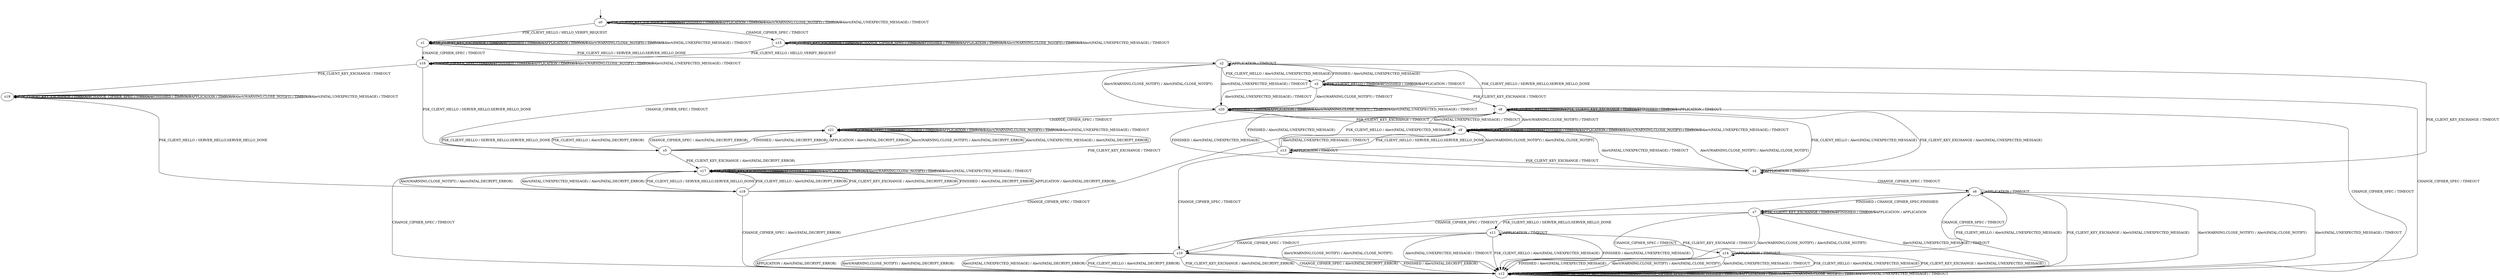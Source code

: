 digraph h5 {
s0 [label="s0"];
s1 [label="s1"];
s2 [label="s2"];
s3 [label="s3"];
s4 [label="s4"];
s5 [label="s5"];
s6 [label="s6"];
s7 [label="s7"];
s8 [label="s8"];
s9 [label="s9"];
s10 [label="s10"];
s11 [label="s11"];
s12 [label="s12"];
s13 [label="s13"];
s14 [label="s14"];
s15 [label="s15"];
s16 [label="s16"];
s17 [label="s17"];
s18 [label="s18"];
s19 [label="s19"];
s20 [label="s20"];
s21 [label="s21"];
s0 -> s1 [label="PSK_CLIENT_HELLO / HELLO_VERIFY_REQUEST"];
s0 -> s0 [label="PSK_CLIENT_KEY_EXCHANGE / TIMEOUT"];
s0 -> s15 [label="CHANGE_CIPHER_SPEC / TIMEOUT"];
s0 -> s0 [label="FINISHED / TIMEOUT"];
s0 -> s0 [label="APPLICATION / TIMEOUT"];
s0 -> s0 [label="Alert(WARNING,CLOSE_NOTIFY) / TIMEOUT"];
s0 -> s0 [label="Alert(FATAL,UNEXPECTED_MESSAGE) / TIMEOUT"];
s1 -> s2 [label="PSK_CLIENT_HELLO / SERVER_HELLO,SERVER_HELLO_DONE"];
s1 -> s1 [label="PSK_CLIENT_KEY_EXCHANGE / TIMEOUT"];
s1 -> s16 [label="CHANGE_CIPHER_SPEC / TIMEOUT"];
s1 -> s1 [label="FINISHED / TIMEOUT"];
s1 -> s1 [label="APPLICATION / TIMEOUT"];
s1 -> s1 [label="Alert(WARNING,CLOSE_NOTIFY) / TIMEOUT"];
s1 -> s1 [label="Alert(FATAL,UNEXPECTED_MESSAGE) / TIMEOUT"];
s2 -> s3 [label="PSK_CLIENT_HELLO / Alert(FATAL,UNEXPECTED_MESSAGE)"];
s2 -> s4 [label="PSK_CLIENT_KEY_EXCHANGE / TIMEOUT"];
s2 -> s5 [label="CHANGE_CIPHER_SPEC / TIMEOUT"];
s2 -> s3 [label="FINISHED / Alert(FATAL,UNEXPECTED_MESSAGE)"];
s2 -> s2 [label="APPLICATION / TIMEOUT"];
s2 -> s20 [label="Alert(WARNING,CLOSE_NOTIFY) / Alert(FATAL,CLOSE_NOTIFY)"];
s2 -> s20 [label="Alert(FATAL,UNEXPECTED_MESSAGE) / TIMEOUT"];
s3 -> s3 [label="PSK_CLIENT_HELLO / TIMEOUT"];
s3 -> s8 [label="PSK_CLIENT_KEY_EXCHANGE / TIMEOUT"];
s3 -> s12 [label="CHANGE_CIPHER_SPEC / TIMEOUT"];
s3 -> s3 [label="FINISHED / TIMEOUT"];
s3 -> s3 [label="APPLICATION / TIMEOUT"];
s3 -> s20 [label="Alert(WARNING,CLOSE_NOTIFY) / TIMEOUT"];
s3 -> s20 [label="Alert(FATAL,UNEXPECTED_MESSAGE) / TIMEOUT"];
s4 -> s8 [label="PSK_CLIENT_HELLO / Alert(FATAL,UNEXPECTED_MESSAGE)"];
s4 -> s8 [label="PSK_CLIENT_KEY_EXCHANGE / Alert(FATAL,UNEXPECTED_MESSAGE)"];
s4 -> s6 [label="CHANGE_CIPHER_SPEC / TIMEOUT"];
s4 -> s8 [label="FINISHED / Alert(FATAL,UNEXPECTED_MESSAGE)"];
s4 -> s4 [label="APPLICATION / TIMEOUT"];
s4 -> s9 [label="Alert(WARNING,CLOSE_NOTIFY) / Alert(FATAL,CLOSE_NOTIFY)"];
s4 -> s9 [label="Alert(FATAL,UNEXPECTED_MESSAGE) / TIMEOUT"];
s5 -> s21 [label="PSK_CLIENT_HELLO / Alert(FATAL,DECRYPT_ERROR)"];
s5 -> s17 [label="PSK_CLIENT_KEY_EXCHANGE / Alert(FATAL,DECRYPT_ERROR)"];
s5 -> s21 [label="CHANGE_CIPHER_SPEC / Alert(FATAL,DECRYPT_ERROR)"];
s5 -> s21 [label="FINISHED / Alert(FATAL,DECRYPT_ERROR)"];
s5 -> s21 [label="APPLICATION / Alert(FATAL,DECRYPT_ERROR)"];
s5 -> s21 [label="Alert(WARNING,CLOSE_NOTIFY) / Alert(FATAL,DECRYPT_ERROR)"];
s5 -> s21 [label="Alert(FATAL,UNEXPECTED_MESSAGE) / Alert(FATAL,DECRYPT_ERROR)"];
s6 -> s12 [label="PSK_CLIENT_HELLO / Alert(FATAL,UNEXPECTED_MESSAGE)"];
s6 -> s12 [label="PSK_CLIENT_KEY_EXCHANGE / Alert(FATAL,UNEXPECTED_MESSAGE)"];
s6 -> s10 [label="CHANGE_CIPHER_SPEC / TIMEOUT"];
s6 -> s7 [label="FINISHED / CHANGE_CIPHER_SPEC,FINISHED"];
s6 -> s6 [label="APPLICATION / TIMEOUT"];
s6 -> s12 [label="Alert(WARNING,CLOSE_NOTIFY) / Alert(FATAL,CLOSE_NOTIFY)"];
s6 -> s12 [label="Alert(FATAL,UNEXPECTED_MESSAGE) / TIMEOUT"];
s7 -> s11 [label="PSK_CLIENT_HELLO / SERVER_HELLO,SERVER_HELLO_DONE"];
s7 -> s7 [label="PSK_CLIENT_KEY_EXCHANGE / TIMEOUT"];
s7 -> s12 [label="CHANGE_CIPHER_SPEC / TIMEOUT"];
s7 -> s7 [label="FINISHED / TIMEOUT"];
s7 -> s7 [label="APPLICATION / APPLICATION"];
s7 -> s12 [label="Alert(WARNING,CLOSE_NOTIFY) / Alert(FATAL,CLOSE_NOTIFY)"];
s7 -> s12 [label="Alert(FATAL,UNEXPECTED_MESSAGE) / TIMEOUT"];
s8 -> s8 [label="PSK_CLIENT_HELLO / TIMEOUT"];
s8 -> s8 [label="PSK_CLIENT_KEY_EXCHANGE / TIMEOUT"];
s8 -> s12 [label="CHANGE_CIPHER_SPEC / TIMEOUT"];
s8 -> s8 [label="FINISHED / TIMEOUT"];
s8 -> s8 [label="APPLICATION / TIMEOUT"];
s8 -> s9 [label="Alert(WARNING,CLOSE_NOTIFY) / TIMEOUT"];
s8 -> s9 [label="Alert(FATAL,UNEXPECTED_MESSAGE) / TIMEOUT"];
s9 -> s13 [label="PSK_CLIENT_HELLO / SERVER_HELLO,SERVER_HELLO_DONE"];
s9 -> s9 [label="PSK_CLIENT_KEY_EXCHANGE / TIMEOUT"];
s9 -> s12 [label="CHANGE_CIPHER_SPEC / TIMEOUT"];
s9 -> s9 [label="FINISHED / TIMEOUT"];
s9 -> s9 [label="APPLICATION / TIMEOUT"];
s9 -> s9 [label="Alert(WARNING,CLOSE_NOTIFY) / TIMEOUT"];
s9 -> s9 [label="Alert(FATAL,UNEXPECTED_MESSAGE) / TIMEOUT"];
s10 -> s12 [label="PSK_CLIENT_HELLO / Alert(FATAL,DECRYPT_ERROR)"];
s10 -> s12 [label="PSK_CLIENT_KEY_EXCHANGE / Alert(FATAL,DECRYPT_ERROR)"];
s10 -> s12 [label="CHANGE_CIPHER_SPEC / Alert(FATAL,DECRYPT_ERROR)"];
s10 -> s12 [label="FINISHED / Alert(FATAL,DECRYPT_ERROR)"];
s10 -> s12 [label="APPLICATION / Alert(FATAL,DECRYPT_ERROR)"];
s10 -> s12 [label="Alert(WARNING,CLOSE_NOTIFY) / Alert(FATAL,DECRYPT_ERROR)"];
s10 -> s12 [label="Alert(FATAL,UNEXPECTED_MESSAGE) / Alert(FATAL,DECRYPT_ERROR)"];
s11 -> s12 [label="PSK_CLIENT_HELLO / Alert(FATAL,UNEXPECTED_MESSAGE)"];
s11 -> s14 [label="PSK_CLIENT_KEY_EXCHANGE / TIMEOUT"];
s11 -> s10 [label="CHANGE_CIPHER_SPEC / TIMEOUT"];
s11 -> s12 [label="FINISHED / Alert(FATAL,UNEXPECTED_MESSAGE)"];
s11 -> s11 [label="APPLICATION / TIMEOUT"];
s11 -> s12 [label="Alert(WARNING,CLOSE_NOTIFY) / Alert(FATAL,CLOSE_NOTIFY)"];
s11 -> s12 [label="Alert(FATAL,UNEXPECTED_MESSAGE) / TIMEOUT"];
s12 -> s12 [label="PSK_CLIENT_HELLO / TIMEOUT"];
s12 -> s12 [label="PSK_CLIENT_KEY_EXCHANGE / TIMEOUT"];
s12 -> s12 [label="CHANGE_CIPHER_SPEC / TIMEOUT"];
s12 -> s12 [label="FINISHED / TIMEOUT"];
s12 -> s12 [label="APPLICATION / TIMEOUT"];
s12 -> s12 [label="Alert(WARNING,CLOSE_NOTIFY) / TIMEOUT"];
s12 -> s12 [label="Alert(FATAL,UNEXPECTED_MESSAGE) / TIMEOUT"];
s13 -> s8 [label="PSK_CLIENT_HELLO / Alert(FATAL,UNEXPECTED_MESSAGE)"];
s13 -> s4 [label="PSK_CLIENT_KEY_EXCHANGE / TIMEOUT"];
s13 -> s10 [label="CHANGE_CIPHER_SPEC / TIMEOUT"];
s13 -> s8 [label="FINISHED / Alert(FATAL,UNEXPECTED_MESSAGE)"];
s13 -> s13 [label="APPLICATION / TIMEOUT"];
s13 -> s9 [label="Alert(WARNING,CLOSE_NOTIFY) / Alert(FATAL,CLOSE_NOTIFY)"];
s13 -> s9 [label="Alert(FATAL,UNEXPECTED_MESSAGE) / TIMEOUT"];
s14 -> s12 [label="PSK_CLIENT_HELLO / Alert(FATAL,UNEXPECTED_MESSAGE)"];
s14 -> s12 [label="PSK_CLIENT_KEY_EXCHANGE / Alert(FATAL,UNEXPECTED_MESSAGE)"];
s14 -> s6 [label="CHANGE_CIPHER_SPEC / TIMEOUT"];
s14 -> s12 [label="FINISHED / Alert(FATAL,UNEXPECTED_MESSAGE)"];
s14 -> s14 [label="APPLICATION / TIMEOUT"];
s14 -> s12 [label="Alert(WARNING,CLOSE_NOTIFY) / Alert(FATAL,CLOSE_NOTIFY)"];
s14 -> s12 [label="Alert(FATAL,UNEXPECTED_MESSAGE) / TIMEOUT"];
s15 -> s16 [label="PSK_CLIENT_HELLO / HELLO_VERIFY_REQUEST"];
s15 -> s15 [label="PSK_CLIENT_KEY_EXCHANGE / TIMEOUT"];
s15 -> s15 [label="CHANGE_CIPHER_SPEC / TIMEOUT"];
s15 -> s15 [label="FINISHED / TIMEOUT"];
s15 -> s15 [label="APPLICATION / TIMEOUT"];
s15 -> s15 [label="Alert(WARNING,CLOSE_NOTIFY) / TIMEOUT"];
s15 -> s15 [label="Alert(FATAL,UNEXPECTED_MESSAGE) / TIMEOUT"];
s16 -> s5 [label="PSK_CLIENT_HELLO / SERVER_HELLO,SERVER_HELLO_DONE"];
s16 -> s19 [label="PSK_CLIENT_KEY_EXCHANGE / TIMEOUT"];
s16 -> s16 [label="CHANGE_CIPHER_SPEC / TIMEOUT"];
s16 -> s16 [label="FINISHED / TIMEOUT"];
s16 -> s16 [label="APPLICATION / TIMEOUT"];
s16 -> s16 [label="Alert(WARNING,CLOSE_NOTIFY) / TIMEOUT"];
s16 -> s16 [label="Alert(FATAL,UNEXPECTED_MESSAGE) / TIMEOUT"];
s17 -> s18 [label="PSK_CLIENT_HELLO / SERVER_HELLO,SERVER_HELLO_DONE"];
s17 -> s17 [label="PSK_CLIENT_KEY_EXCHANGE / TIMEOUT"];
s17 -> s12 [label="CHANGE_CIPHER_SPEC / TIMEOUT"];
s17 -> s17 [label="FINISHED / TIMEOUT"];
s17 -> s17 [label="APPLICATION / TIMEOUT"];
s17 -> s17 [label="Alert(WARNING,CLOSE_NOTIFY) / TIMEOUT"];
s17 -> s17 [label="Alert(FATAL,UNEXPECTED_MESSAGE) / TIMEOUT"];
s18 -> s17 [label="PSK_CLIENT_HELLO / Alert(FATAL,DECRYPT_ERROR)"];
s18 -> s17 [label="PSK_CLIENT_KEY_EXCHANGE / Alert(FATAL,DECRYPT_ERROR)"];
s18 -> s12 [label="CHANGE_CIPHER_SPEC / Alert(FATAL,DECRYPT_ERROR)"];
s18 -> s17 [label="FINISHED / Alert(FATAL,DECRYPT_ERROR)"];
s18 -> s17 [label="APPLICATION / Alert(FATAL,DECRYPT_ERROR)"];
s18 -> s17 [label="Alert(WARNING,CLOSE_NOTIFY) / Alert(FATAL,DECRYPT_ERROR)"];
s18 -> s17 [label="Alert(FATAL,UNEXPECTED_MESSAGE) / Alert(FATAL,DECRYPT_ERROR)"];
s19 -> s18 [label="PSK_CLIENT_HELLO / SERVER_HELLO,SERVER_HELLO_DONE"];
s19 -> s19 [label="PSK_CLIENT_KEY_EXCHANGE / TIMEOUT"];
s19 -> s19 [label="CHANGE_CIPHER_SPEC / TIMEOUT"];
s19 -> s19 [label="FINISHED / TIMEOUT"];
s19 -> s19 [label="APPLICATION / TIMEOUT"];
s19 -> s19 [label="Alert(WARNING,CLOSE_NOTIFY) / TIMEOUT"];
s19 -> s19 [label="Alert(FATAL,UNEXPECTED_MESSAGE) / TIMEOUT"];
s20 -> s2 [label="PSK_CLIENT_HELLO / SERVER_HELLO,SERVER_HELLO_DONE"];
s20 -> s9 [label="PSK_CLIENT_KEY_EXCHANGE / TIMEOUT"];
s20 -> s21 [label="CHANGE_CIPHER_SPEC / TIMEOUT"];
s20 -> s20 [label="FINISHED / TIMEOUT"];
s20 -> s20 [label="APPLICATION / TIMEOUT"];
s20 -> s20 [label="Alert(WARNING,CLOSE_NOTIFY) / TIMEOUT"];
s20 -> s20 [label="Alert(FATAL,UNEXPECTED_MESSAGE) / TIMEOUT"];
s21 -> s5 [label="PSK_CLIENT_HELLO / SERVER_HELLO,SERVER_HELLO_DONE"];
s21 -> s17 [label="PSK_CLIENT_KEY_EXCHANGE / TIMEOUT"];
s21 -> s21 [label="CHANGE_CIPHER_SPEC / TIMEOUT"];
s21 -> s21 [label="FINISHED / TIMEOUT"];
s21 -> s21 [label="APPLICATION / TIMEOUT"];
s21 -> s21 [label="Alert(WARNING,CLOSE_NOTIFY) / TIMEOUT"];
s21 -> s21 [label="Alert(FATAL,UNEXPECTED_MESSAGE) / TIMEOUT"];
__start0 [shape=none, label=""];
__start0 -> s0 [label=""];
}
